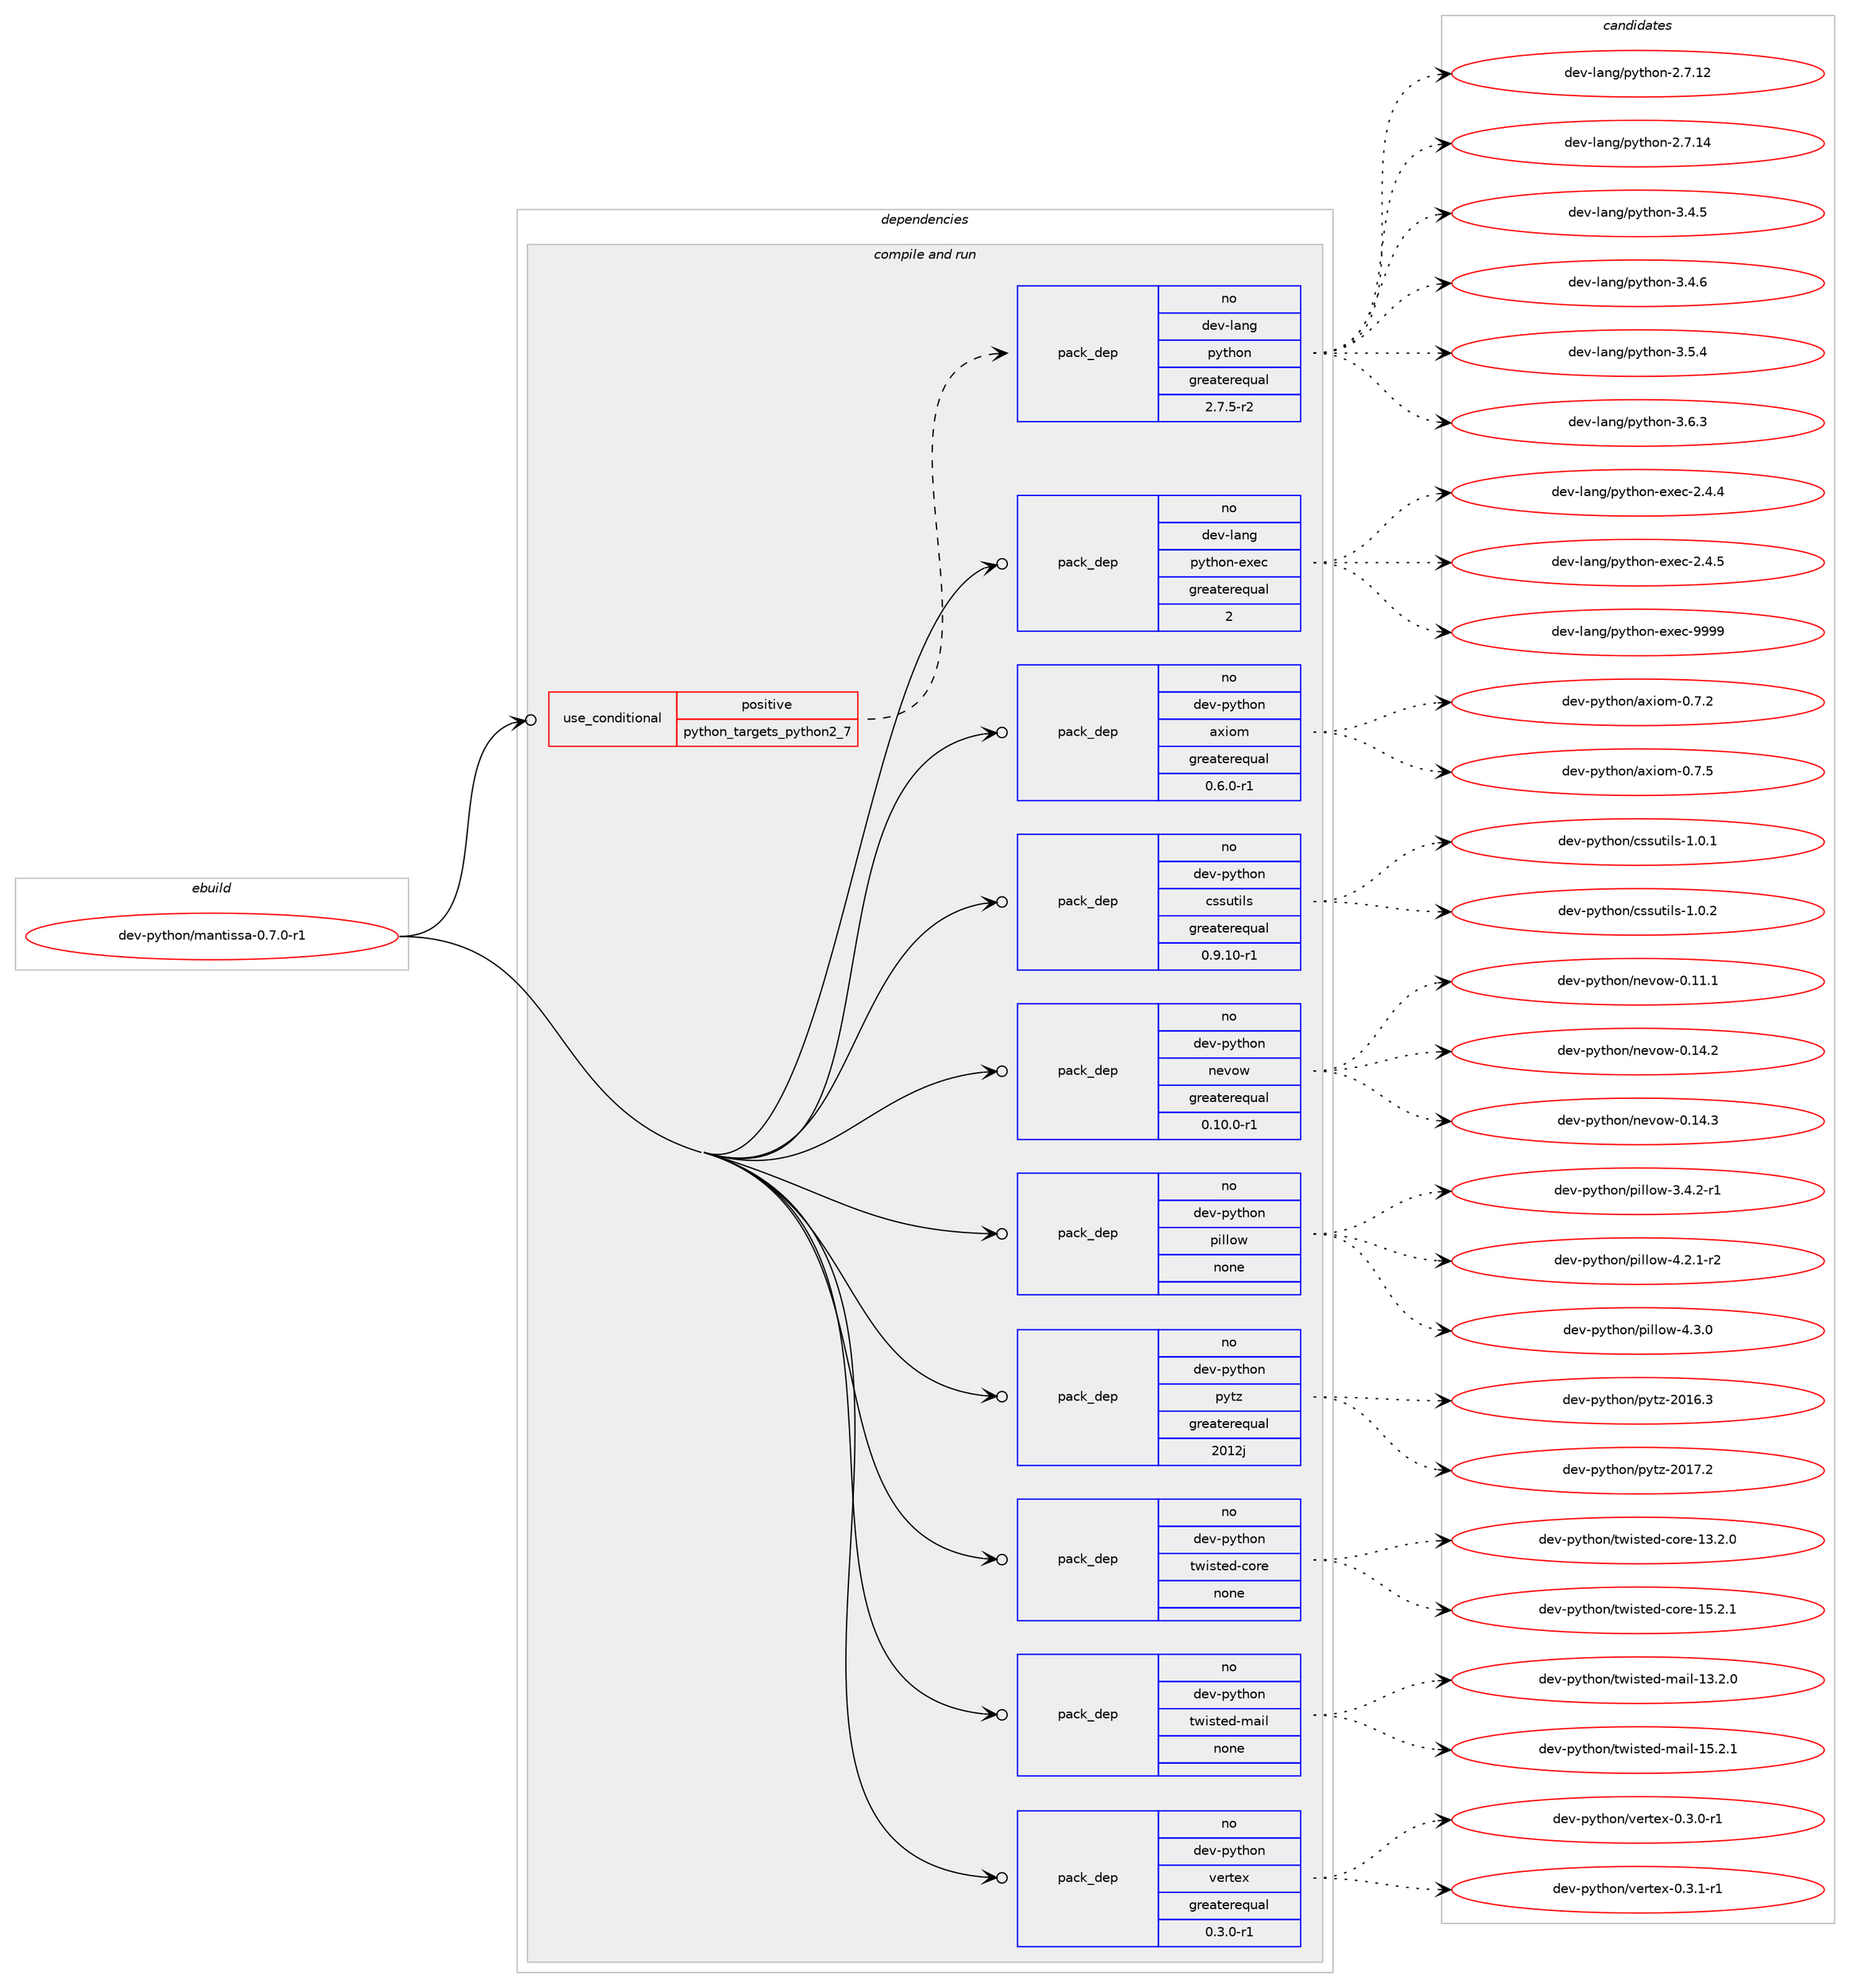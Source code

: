 digraph prolog {

# *************
# Graph options
# *************

newrank=true;
concentrate=true;
compound=true;
graph [rankdir=LR,fontname=Helvetica,fontsize=10,ranksep=1.5];#, ranksep=2.5, nodesep=0.2];
edge  [arrowhead=vee];
node  [fontname=Helvetica,fontsize=10];

# **********
# The ebuild
# **********

subgraph cluster_leftcol {
color=gray;
rank=same;
label=<<i>ebuild</i>>;
id [label="dev-python/mantissa-0.7.0-r1", color=red, width=4, href="../dev-python/mantissa-0.7.0-r1.svg"];
}

# ****************
# The dependencies
# ****************

subgraph cluster_midcol {
color=gray;
label=<<i>dependencies</i>>;
subgraph cluster_compile {
fillcolor="#eeeeee";
style=filled;
label=<<i>compile</i>>;
}
subgraph cluster_compileandrun {
fillcolor="#eeeeee";
style=filled;
label=<<i>compile and run</i>>;
subgraph cond35220 {
dependency165267 [label=<<TABLE BORDER="0" CELLBORDER="1" CELLSPACING="0" CELLPADDING="4"><TR><TD ROWSPAN="3" CELLPADDING="10">use_conditional</TD></TR><TR><TD>positive</TD></TR><TR><TD>python_targets_python2_7</TD></TR></TABLE>>, shape=none, color=red];
subgraph pack126194 {
dependency165268 [label=<<TABLE BORDER="0" CELLBORDER="1" CELLSPACING="0" CELLPADDING="4" WIDTH="220"><TR><TD ROWSPAN="6" CELLPADDING="30">pack_dep</TD></TR><TR><TD WIDTH="110">no</TD></TR><TR><TD>dev-lang</TD></TR><TR><TD>python</TD></TR><TR><TD>greaterequal</TD></TR><TR><TD>2.7.5-r2</TD></TR></TABLE>>, shape=none, color=blue];
}
dependency165267:e -> dependency165268:w [weight=20,style="dashed",arrowhead="vee"];
}
id:e -> dependency165267:w [weight=20,style="solid",arrowhead="odotvee"];
subgraph pack126195 {
dependency165269 [label=<<TABLE BORDER="0" CELLBORDER="1" CELLSPACING="0" CELLPADDING="4" WIDTH="220"><TR><TD ROWSPAN="6" CELLPADDING="30">pack_dep</TD></TR><TR><TD WIDTH="110">no</TD></TR><TR><TD>dev-lang</TD></TR><TR><TD>python-exec</TD></TR><TR><TD>greaterequal</TD></TR><TR><TD>2</TD></TR></TABLE>>, shape=none, color=blue];
}
id:e -> dependency165269:w [weight=20,style="solid",arrowhead="odotvee"];
subgraph pack126196 {
dependency165270 [label=<<TABLE BORDER="0" CELLBORDER="1" CELLSPACING="0" CELLPADDING="4" WIDTH="220"><TR><TD ROWSPAN="6" CELLPADDING="30">pack_dep</TD></TR><TR><TD WIDTH="110">no</TD></TR><TR><TD>dev-python</TD></TR><TR><TD>axiom</TD></TR><TR><TD>greaterequal</TD></TR><TR><TD>0.6.0-r1</TD></TR></TABLE>>, shape=none, color=blue];
}
id:e -> dependency165270:w [weight=20,style="solid",arrowhead="odotvee"];
subgraph pack126197 {
dependency165271 [label=<<TABLE BORDER="0" CELLBORDER="1" CELLSPACING="0" CELLPADDING="4" WIDTH="220"><TR><TD ROWSPAN="6" CELLPADDING="30">pack_dep</TD></TR><TR><TD WIDTH="110">no</TD></TR><TR><TD>dev-python</TD></TR><TR><TD>cssutils</TD></TR><TR><TD>greaterequal</TD></TR><TR><TD>0.9.10-r1</TD></TR></TABLE>>, shape=none, color=blue];
}
id:e -> dependency165271:w [weight=20,style="solid",arrowhead="odotvee"];
subgraph pack126198 {
dependency165272 [label=<<TABLE BORDER="0" CELLBORDER="1" CELLSPACING="0" CELLPADDING="4" WIDTH="220"><TR><TD ROWSPAN="6" CELLPADDING="30">pack_dep</TD></TR><TR><TD WIDTH="110">no</TD></TR><TR><TD>dev-python</TD></TR><TR><TD>nevow</TD></TR><TR><TD>greaterequal</TD></TR><TR><TD>0.10.0-r1</TD></TR></TABLE>>, shape=none, color=blue];
}
id:e -> dependency165272:w [weight=20,style="solid",arrowhead="odotvee"];
subgraph pack126199 {
dependency165273 [label=<<TABLE BORDER="0" CELLBORDER="1" CELLSPACING="0" CELLPADDING="4" WIDTH="220"><TR><TD ROWSPAN="6" CELLPADDING="30">pack_dep</TD></TR><TR><TD WIDTH="110">no</TD></TR><TR><TD>dev-python</TD></TR><TR><TD>pillow</TD></TR><TR><TD>none</TD></TR><TR><TD></TD></TR></TABLE>>, shape=none, color=blue];
}
id:e -> dependency165273:w [weight=20,style="solid",arrowhead="odotvee"];
subgraph pack126200 {
dependency165274 [label=<<TABLE BORDER="0" CELLBORDER="1" CELLSPACING="0" CELLPADDING="4" WIDTH="220"><TR><TD ROWSPAN="6" CELLPADDING="30">pack_dep</TD></TR><TR><TD WIDTH="110">no</TD></TR><TR><TD>dev-python</TD></TR><TR><TD>pytz</TD></TR><TR><TD>greaterequal</TD></TR><TR><TD>2012j</TD></TR></TABLE>>, shape=none, color=blue];
}
id:e -> dependency165274:w [weight=20,style="solid",arrowhead="odotvee"];
subgraph pack126201 {
dependency165275 [label=<<TABLE BORDER="0" CELLBORDER="1" CELLSPACING="0" CELLPADDING="4" WIDTH="220"><TR><TD ROWSPAN="6" CELLPADDING="30">pack_dep</TD></TR><TR><TD WIDTH="110">no</TD></TR><TR><TD>dev-python</TD></TR><TR><TD>twisted-core</TD></TR><TR><TD>none</TD></TR><TR><TD></TD></TR></TABLE>>, shape=none, color=blue];
}
id:e -> dependency165275:w [weight=20,style="solid",arrowhead="odotvee"];
subgraph pack126202 {
dependency165276 [label=<<TABLE BORDER="0" CELLBORDER="1" CELLSPACING="0" CELLPADDING="4" WIDTH="220"><TR><TD ROWSPAN="6" CELLPADDING="30">pack_dep</TD></TR><TR><TD WIDTH="110">no</TD></TR><TR><TD>dev-python</TD></TR><TR><TD>twisted-mail</TD></TR><TR><TD>none</TD></TR><TR><TD></TD></TR></TABLE>>, shape=none, color=blue];
}
id:e -> dependency165276:w [weight=20,style="solid",arrowhead="odotvee"];
subgraph pack126203 {
dependency165277 [label=<<TABLE BORDER="0" CELLBORDER="1" CELLSPACING="0" CELLPADDING="4" WIDTH="220"><TR><TD ROWSPAN="6" CELLPADDING="30">pack_dep</TD></TR><TR><TD WIDTH="110">no</TD></TR><TR><TD>dev-python</TD></TR><TR><TD>vertex</TD></TR><TR><TD>greaterequal</TD></TR><TR><TD>0.3.0-r1</TD></TR></TABLE>>, shape=none, color=blue];
}
id:e -> dependency165277:w [weight=20,style="solid",arrowhead="odotvee"];
}
subgraph cluster_run {
fillcolor="#eeeeee";
style=filled;
label=<<i>run</i>>;
}
}

# **************
# The candidates
# **************

subgraph cluster_choices {
rank=same;
color=gray;
label=<<i>candidates</i>>;

subgraph choice126194 {
color=black;
nodesep=1;
choice10010111845108971101034711212111610411111045504655464950 [label="dev-lang/python-2.7.12", color=red, width=4,href="../dev-lang/python-2.7.12.svg"];
choice10010111845108971101034711212111610411111045504655464952 [label="dev-lang/python-2.7.14", color=red, width=4,href="../dev-lang/python-2.7.14.svg"];
choice100101118451089711010347112121116104111110455146524653 [label="dev-lang/python-3.4.5", color=red, width=4,href="../dev-lang/python-3.4.5.svg"];
choice100101118451089711010347112121116104111110455146524654 [label="dev-lang/python-3.4.6", color=red, width=4,href="../dev-lang/python-3.4.6.svg"];
choice100101118451089711010347112121116104111110455146534652 [label="dev-lang/python-3.5.4", color=red, width=4,href="../dev-lang/python-3.5.4.svg"];
choice100101118451089711010347112121116104111110455146544651 [label="dev-lang/python-3.6.3", color=red, width=4,href="../dev-lang/python-3.6.3.svg"];
dependency165268:e -> choice10010111845108971101034711212111610411111045504655464950:w [style=dotted,weight="100"];
dependency165268:e -> choice10010111845108971101034711212111610411111045504655464952:w [style=dotted,weight="100"];
dependency165268:e -> choice100101118451089711010347112121116104111110455146524653:w [style=dotted,weight="100"];
dependency165268:e -> choice100101118451089711010347112121116104111110455146524654:w [style=dotted,weight="100"];
dependency165268:e -> choice100101118451089711010347112121116104111110455146534652:w [style=dotted,weight="100"];
dependency165268:e -> choice100101118451089711010347112121116104111110455146544651:w [style=dotted,weight="100"];
}
subgraph choice126195 {
color=black;
nodesep=1;
choice1001011184510897110103471121211161041111104510112010199455046524652 [label="dev-lang/python-exec-2.4.4", color=red, width=4,href="../dev-lang/python-exec-2.4.4.svg"];
choice1001011184510897110103471121211161041111104510112010199455046524653 [label="dev-lang/python-exec-2.4.5", color=red, width=4,href="../dev-lang/python-exec-2.4.5.svg"];
choice10010111845108971101034711212111610411111045101120101994557575757 [label="dev-lang/python-exec-9999", color=red, width=4,href="../dev-lang/python-exec-9999.svg"];
dependency165269:e -> choice1001011184510897110103471121211161041111104510112010199455046524652:w [style=dotted,weight="100"];
dependency165269:e -> choice1001011184510897110103471121211161041111104510112010199455046524653:w [style=dotted,weight="100"];
dependency165269:e -> choice10010111845108971101034711212111610411111045101120101994557575757:w [style=dotted,weight="100"];
}
subgraph choice126196 {
color=black;
nodesep=1;
choice100101118451121211161041111104797120105111109454846554650 [label="dev-python/axiom-0.7.2", color=red, width=4,href="../dev-python/axiom-0.7.2.svg"];
choice100101118451121211161041111104797120105111109454846554653 [label="dev-python/axiom-0.7.5", color=red, width=4,href="../dev-python/axiom-0.7.5.svg"];
dependency165270:e -> choice100101118451121211161041111104797120105111109454846554650:w [style=dotted,weight="100"];
dependency165270:e -> choice100101118451121211161041111104797120105111109454846554653:w [style=dotted,weight="100"];
}
subgraph choice126197 {
color=black;
nodesep=1;
choice100101118451121211161041111104799115115117116105108115454946484649 [label="dev-python/cssutils-1.0.1", color=red, width=4,href="../dev-python/cssutils-1.0.1.svg"];
choice100101118451121211161041111104799115115117116105108115454946484650 [label="dev-python/cssutils-1.0.2", color=red, width=4,href="../dev-python/cssutils-1.0.2.svg"];
dependency165271:e -> choice100101118451121211161041111104799115115117116105108115454946484649:w [style=dotted,weight="100"];
dependency165271:e -> choice100101118451121211161041111104799115115117116105108115454946484650:w [style=dotted,weight="100"];
}
subgraph choice126198 {
color=black;
nodesep=1;
choice100101118451121211161041111104711010111811111945484649494649 [label="dev-python/nevow-0.11.1", color=red, width=4,href="../dev-python/nevow-0.11.1.svg"];
choice100101118451121211161041111104711010111811111945484649524650 [label="dev-python/nevow-0.14.2", color=red, width=4,href="../dev-python/nevow-0.14.2.svg"];
choice100101118451121211161041111104711010111811111945484649524651 [label="dev-python/nevow-0.14.3", color=red, width=4,href="../dev-python/nevow-0.14.3.svg"];
dependency165272:e -> choice100101118451121211161041111104711010111811111945484649494649:w [style=dotted,weight="100"];
dependency165272:e -> choice100101118451121211161041111104711010111811111945484649524650:w [style=dotted,weight="100"];
dependency165272:e -> choice100101118451121211161041111104711010111811111945484649524651:w [style=dotted,weight="100"];
}
subgraph choice126199 {
color=black;
nodesep=1;
choice10010111845112121116104111110471121051081081111194551465246504511449 [label="dev-python/pillow-3.4.2-r1", color=red, width=4,href="../dev-python/pillow-3.4.2-r1.svg"];
choice10010111845112121116104111110471121051081081111194552465046494511450 [label="dev-python/pillow-4.2.1-r2", color=red, width=4,href="../dev-python/pillow-4.2.1-r2.svg"];
choice1001011184511212111610411111047112105108108111119455246514648 [label="dev-python/pillow-4.3.0", color=red, width=4,href="../dev-python/pillow-4.3.0.svg"];
dependency165273:e -> choice10010111845112121116104111110471121051081081111194551465246504511449:w [style=dotted,weight="100"];
dependency165273:e -> choice10010111845112121116104111110471121051081081111194552465046494511450:w [style=dotted,weight="100"];
dependency165273:e -> choice1001011184511212111610411111047112105108108111119455246514648:w [style=dotted,weight="100"];
}
subgraph choice126200 {
color=black;
nodesep=1;
choice100101118451121211161041111104711212111612245504849544651 [label="dev-python/pytz-2016.3", color=red, width=4,href="../dev-python/pytz-2016.3.svg"];
choice100101118451121211161041111104711212111612245504849554650 [label="dev-python/pytz-2017.2", color=red, width=4,href="../dev-python/pytz-2017.2.svg"];
dependency165274:e -> choice100101118451121211161041111104711212111612245504849544651:w [style=dotted,weight="100"];
dependency165274:e -> choice100101118451121211161041111104711212111612245504849554650:w [style=dotted,weight="100"];
}
subgraph choice126201 {
color=black;
nodesep=1;
choice1001011184511212111610411111047116119105115116101100459911111410145495146504648 [label="dev-python/twisted-core-13.2.0", color=red, width=4,href="../dev-python/twisted-core-13.2.0.svg"];
choice1001011184511212111610411111047116119105115116101100459911111410145495346504649 [label="dev-python/twisted-core-15.2.1", color=red, width=4,href="../dev-python/twisted-core-15.2.1.svg"];
dependency165275:e -> choice1001011184511212111610411111047116119105115116101100459911111410145495146504648:w [style=dotted,weight="100"];
dependency165275:e -> choice1001011184511212111610411111047116119105115116101100459911111410145495346504649:w [style=dotted,weight="100"];
}
subgraph choice126202 {
color=black;
nodesep=1;
choice1001011184511212111610411111047116119105115116101100451099710510845495146504648 [label="dev-python/twisted-mail-13.2.0", color=red, width=4,href="../dev-python/twisted-mail-13.2.0.svg"];
choice1001011184511212111610411111047116119105115116101100451099710510845495346504649 [label="dev-python/twisted-mail-15.2.1", color=red, width=4,href="../dev-python/twisted-mail-15.2.1.svg"];
dependency165276:e -> choice1001011184511212111610411111047116119105115116101100451099710510845495146504648:w [style=dotted,weight="100"];
dependency165276:e -> choice1001011184511212111610411111047116119105115116101100451099710510845495346504649:w [style=dotted,weight="100"];
}
subgraph choice126203 {
color=black;
nodesep=1;
choice10010111845112121116104111110471181011141161011204548465146484511449 [label="dev-python/vertex-0.3.0-r1", color=red, width=4,href="../dev-python/vertex-0.3.0-r1.svg"];
choice10010111845112121116104111110471181011141161011204548465146494511449 [label="dev-python/vertex-0.3.1-r1", color=red, width=4,href="../dev-python/vertex-0.3.1-r1.svg"];
dependency165277:e -> choice10010111845112121116104111110471181011141161011204548465146484511449:w [style=dotted,weight="100"];
dependency165277:e -> choice10010111845112121116104111110471181011141161011204548465146494511449:w [style=dotted,weight="100"];
}
}

}
